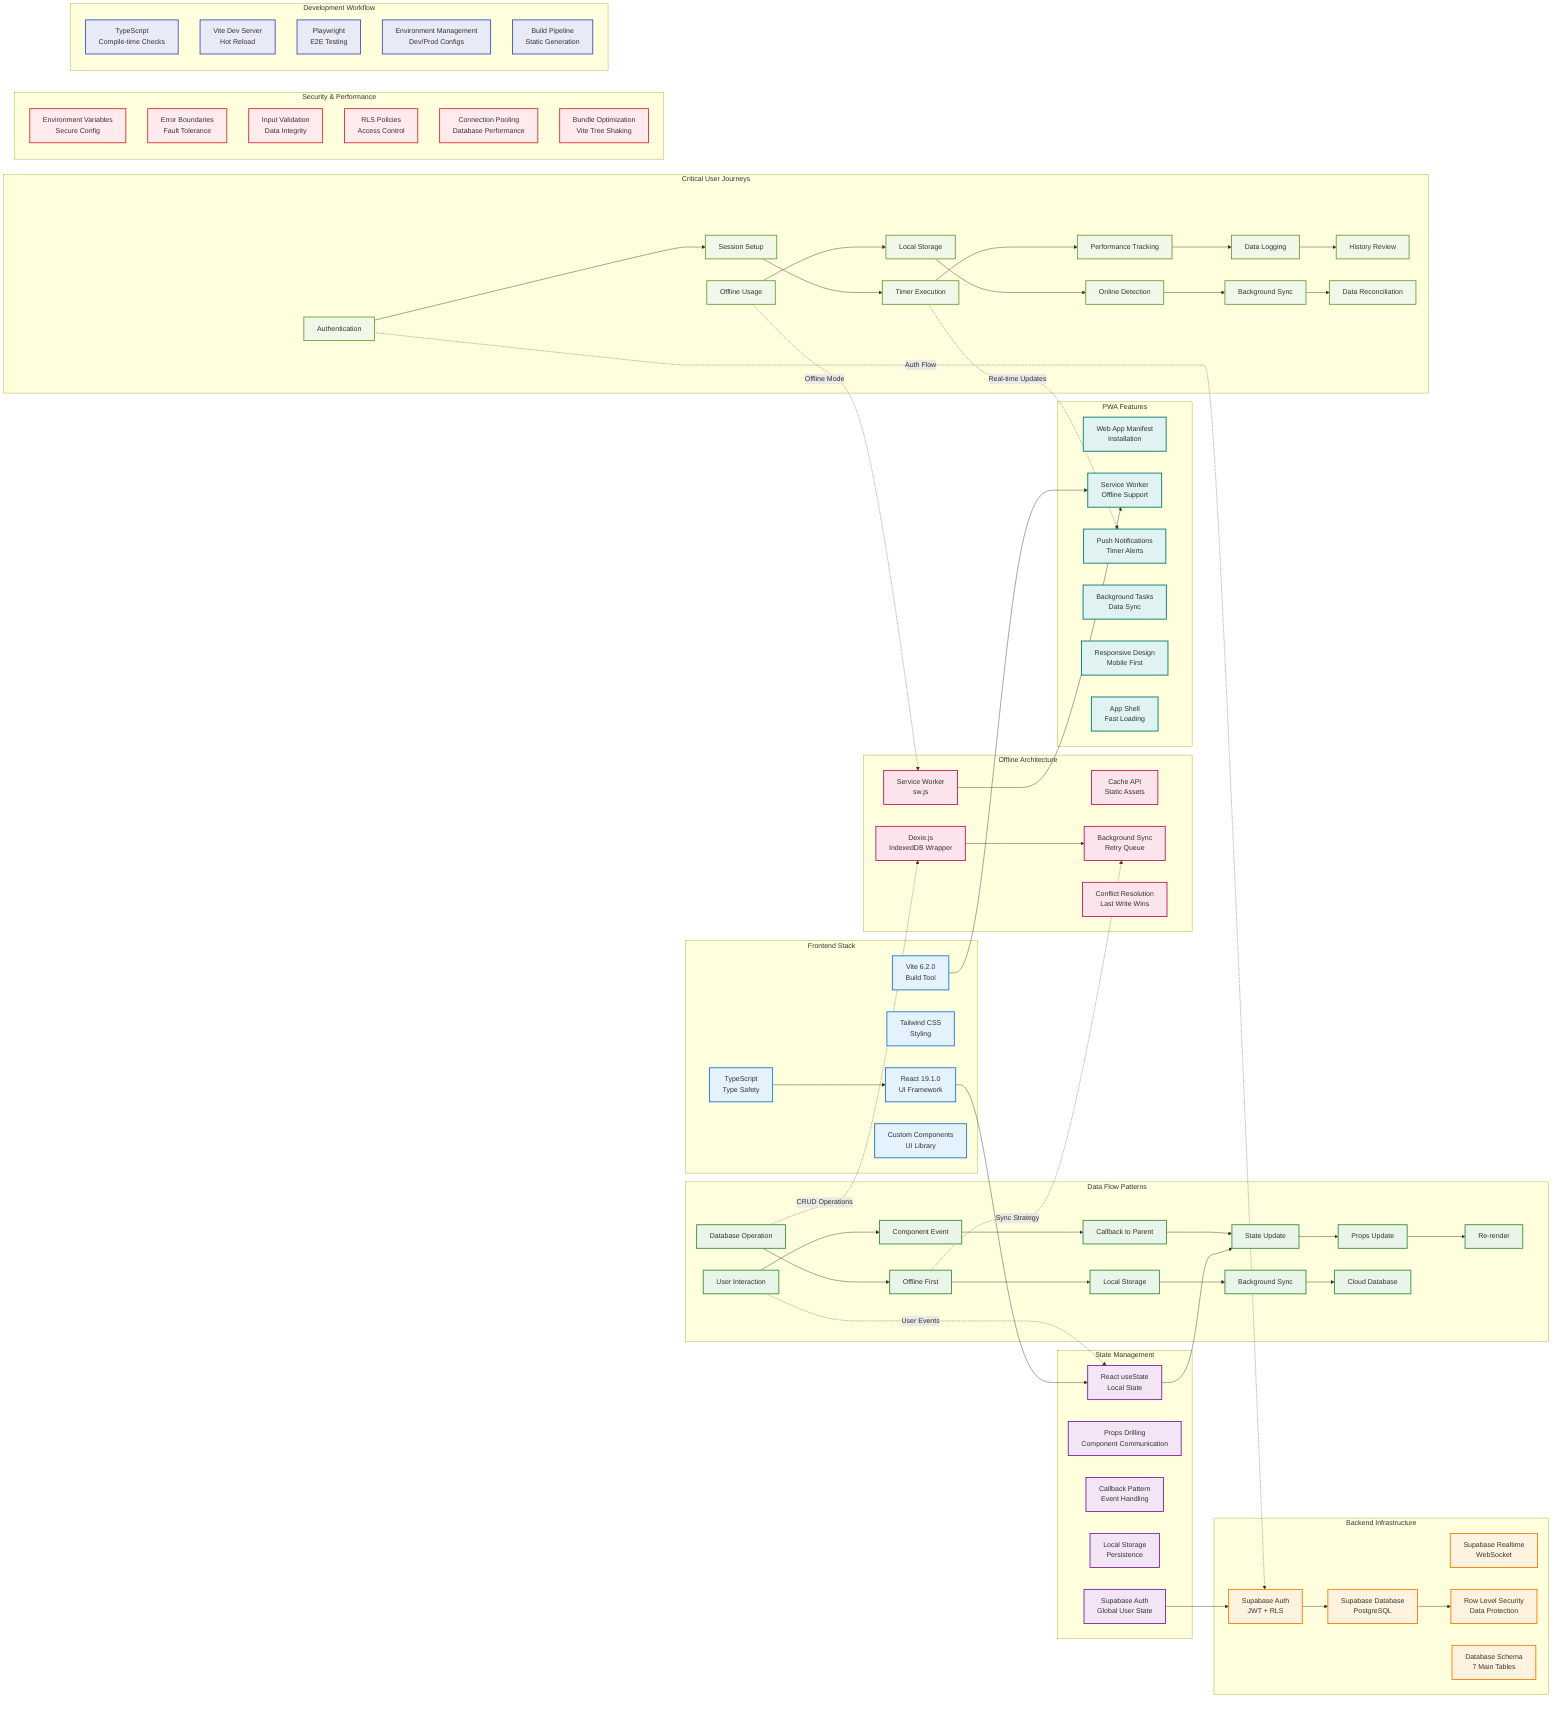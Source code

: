graph LR
    subgraph "Frontend Stack"
        FS1[React 19.1.0<br/>UI Framework]
        FS2[TypeScript<br/>Type Safety]
        FS3[Tailwind CSS<br/>Styling]
        FS4[Vite 6.2.0<br/>Build Tool]
        FS5[Custom Components<br/>UI Library]
    end
    
    subgraph "State Management"
        SM1[React useState<br/>Local State]
        SM2[Props Drilling<br/>Component Communication]
        SM3[Callback Pattern<br/>Event Handling]
        SM4[Local Storage<br/>Persistence]
        SM5[Supabase Auth<br/>Global User State]
    end
    
    subgraph "Data Flow Patterns"
        DF1[User Interaction] --> DF2[Component Event]
        DF2 --> DF3[Callback to Parent]
        DF3 --> DF4[State Update]
        DF4 --> DF5[Props Update]
        DF5 --> DF6[Re-render]
        
        DF7[Database Operation] --> DF8[Offline First]
        DF8 --> DF9[Local Storage]
        DF9 --> DF10[Background Sync]
        DF10 --> DF11[Cloud Database]
    end
    
    subgraph "Backend Infrastructure"
        BE1[Supabase Database<br/>PostgreSQL]
        BE2[Supabase Auth<br/>JWT + RLS]
        BE3[Supabase Realtime<br/>WebSocket]
        BE4[Row Level Security<br/>Data Protection]
        BE5[Database Schema<br/>7 Main Tables]
    end
    
    subgraph "Offline Architecture"
        OA1[Service Worker<br/>sw.js]
        OA2[Dexie.js<br/>IndexedDB Wrapper]
        OA3[Cache API<br/>Static Assets]
        OA4[Background Sync<br/>Retry Queue]
        OA5[Conflict Resolution<br/>Last Write Wins]
    end
    
    subgraph "PWA Features"
        PWA1[Web App Manifest<br/>Installation]
        PWA2[Service Worker<br/>Offline Support]
        PWA3[Push Notifications<br/>Timer Alerts]
        PWA4[Background Tasks<br/>Data Sync]
        PWA5[Responsive Design<br/>Mobile First]
        PWA6[App Shell<br/>Fast Loading]
    end
    
    subgraph "Critical User Journeys"
        CJ1[Authentication] --> CJ2[Session Setup]
        CJ2 --> CJ3[Timer Execution]
        CJ3 --> CJ4[Performance Tracking]
        CJ4 --> CJ5[Data Logging]
        CJ5 --> CJ6[History Review]
        
        CJ7[Offline Usage] --> CJ8[Local Storage]
        CJ8 --> CJ9[Online Detection]
        CJ9 --> CJ10[Background Sync]
        CJ10 --> CJ11[Data Reconciliation]
    end
    
    subgraph "Security & Performance"
        SP1[Environment Variables<br/>Secure Config]
        SP2[Error Boundaries<br/>Fault Tolerance]
        SP3[Input Validation<br/>Data Integrity]
        SP4[RLS Policies<br/>Access Control]
        SP5[Connection Pooling<br/>Database Performance]
        SP6[Bundle Optimization<br/>Vite Tree Shaking]
    end
    
    subgraph "Development Workflow"
        DW1[TypeScript<br/>Compile-time Checks]
        DW2[Vite Dev Server<br/>Hot Reload]
        DW3[Playwright<br/>E2E Testing]
        DW4[Environment Management<br/>Dev/Prod Configs]
        DW5[Build Pipeline<br/>Static Generation]
    end
    
    %% Technology Connections
    FS1 --> SM1
    FS2 --> FS1
    FS4 --> PWA2
    
    SM1 --> DF4
    SM5 --> BE2
    
    OA2 --> OA4
    OA1 --> PWA2
    
    BE1 --> BE4
    BE2 --> BE1
    
    %% Data Flow Connections
    DF1 -.->|User Events| SM1
    DF7 -.->|CRUD Operations| OA2
    DF8 -.->|Sync Strategy| OA4
    
    CJ1 -.->|Auth Flow| BE2
    CJ3 -.->|Real-time Updates| PWA3
    CJ7 -.->|Offline Mode| OA1
    
    %% Styling
    classDef frontend fill:#e3f2fd,stroke:#1976d2,stroke-width:2px
    classDef state fill:#f3e5f5,stroke:#7b1fa2,stroke-width:2px
    classDef dataflow fill:#e8f5e8,stroke:#388e3c,stroke-width:2px
    classDef backend fill:#fff3e0,stroke:#f57c00,stroke-width:2px
    classDef offline fill:#fce4ec,stroke:#c2185b,stroke-width:2px
    classDef pwa fill:#e0f2f1,stroke:#00796b,stroke-width:2px
    classDef journey fill:#f1f8e9,stroke:#689f38,stroke-width:2px
    classDef security fill:#ffebee,stroke:#d32f2f,stroke-width:2px
    classDef dev fill:#e8eaf6,stroke:#3f51b5,stroke-width:2px
    
    class FS1,FS2,FS3,FS4,FS5 frontend
    class SM1,SM2,SM3,SM4,SM5 state
    class DF1,DF2,DF3,DF4,DF5,DF6,DF7,DF8,DF9,DF10,DF11 dataflow
    class BE1,BE2,BE3,BE4,BE5 backend
    class OA1,OA2,OA3,OA4,OA5 offline
    class PWA1,PWA2,PWA3,PWA4,PWA5,PWA6 pwa
    class CJ1,CJ2,CJ3,CJ4,CJ5,CJ6,CJ7,CJ8,CJ9,CJ10,CJ11 journey
    class SP1,SP2,SP3,SP4,SP5,SP6 security
    class DW1,DW2,DW3,DW4,DW5 dev